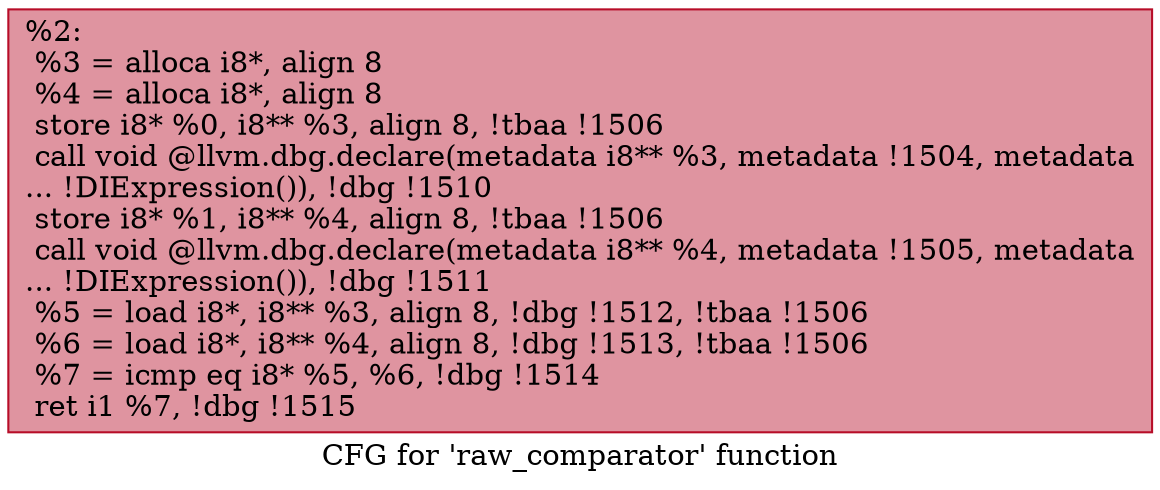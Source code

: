 digraph "CFG for 'raw_comparator' function" {
	label="CFG for 'raw_comparator' function";

	Node0x14ab2e0 [shape=record,color="#b70d28ff", style=filled, fillcolor="#b70d2870",label="{%2:\l  %3 = alloca i8*, align 8\l  %4 = alloca i8*, align 8\l  store i8* %0, i8** %3, align 8, !tbaa !1506\l  call void @llvm.dbg.declare(metadata i8** %3, metadata !1504, metadata\l... !DIExpression()), !dbg !1510\l  store i8* %1, i8** %4, align 8, !tbaa !1506\l  call void @llvm.dbg.declare(metadata i8** %4, metadata !1505, metadata\l... !DIExpression()), !dbg !1511\l  %5 = load i8*, i8** %3, align 8, !dbg !1512, !tbaa !1506\l  %6 = load i8*, i8** %4, align 8, !dbg !1513, !tbaa !1506\l  %7 = icmp eq i8* %5, %6, !dbg !1514\l  ret i1 %7, !dbg !1515\l}"];
}
